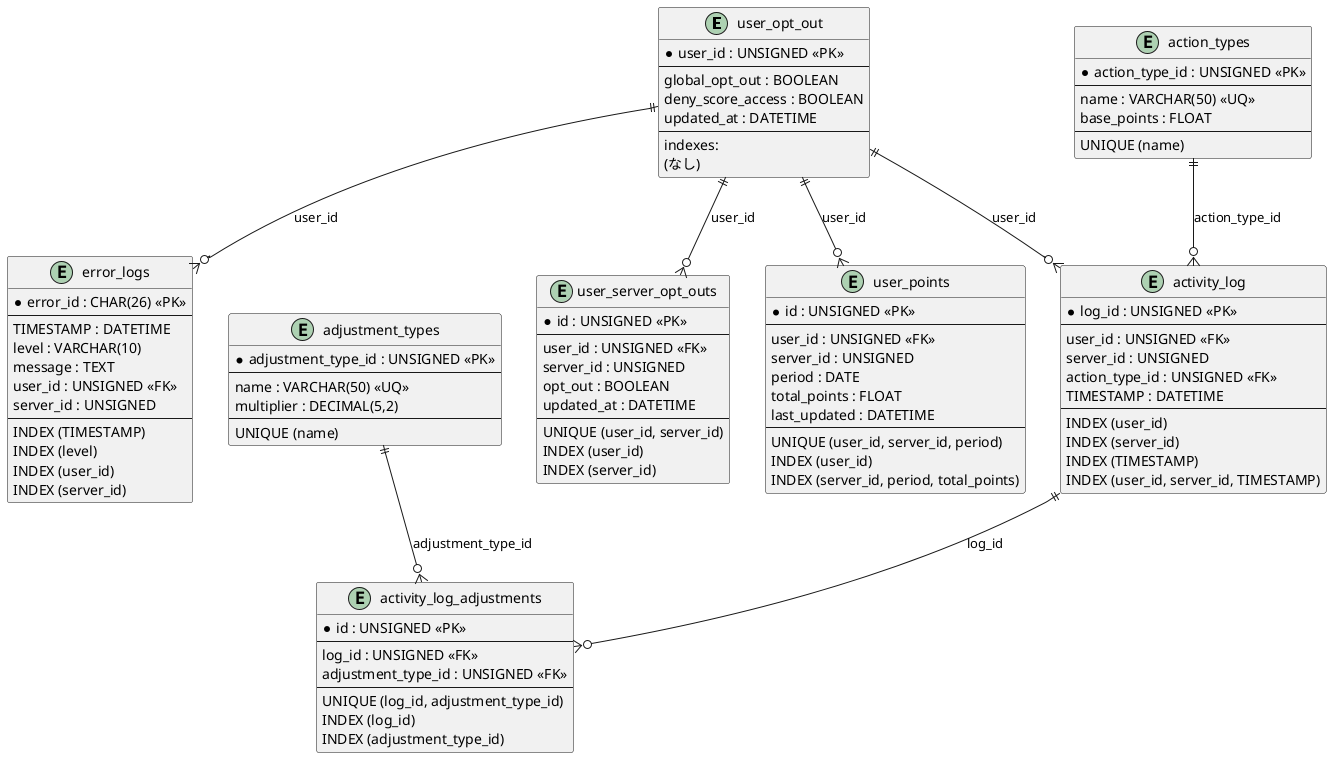 @startuml DB_ER

' データ型の定義
!define bigint UNSIGNED
!define int UNSIGNED
!define varchar(x) VARCHAR(x)
!define float FLOAT
!define decimal(x,y) DECIMAL(x,y)
!define boolean BOOLEAN
!define datetime DATETIME
!define timestamp TIMESTAMP
!define char(x) CHAR(x)
!define text TEXT
!define date DATE

' エンティティの定義

entity user_opt_out {
    * user_id : bigint <<PK>>
    --
    global_opt_out : boolean
    deny_score_access : boolean
    updated_at : datetime
    --
    ' インデックス
    indexes:
    (なし)
}

entity user_server_opt_outs {
    * id : bigint <<PK>>
    --
    user_id : bigint <<FK>>
    server_id : bigint
    opt_out : boolean
    updated_at : datetime
    --
    ' インデックス
    UNIQUE (user_id, server_id)
    INDEX (user_id)
    INDEX (server_id)
}

entity action_types {
    * action_type_id : int <<PK>>
    --
    name : varchar(50) <<UQ>>
    base_points : float
    --
    ' インデックス
    UNIQUE (name)
}

entity adjustment_types {
    * adjustment_type_id : int <<PK>>
    --
    name : varchar(50) <<UQ>>
    multiplier : decimal(5,2)
    --
    ' インデックス
    UNIQUE (name)
}

entity activity_log {
    * log_id : bigint <<PK>>
    --
    user_id : bigint <<FK>>
    server_id : bigint
    action_type_id : int <<FK>>
    timestamp : datetime
    --
    ' インデックス
    INDEX (user_id)
    INDEX (server_id)
    INDEX (timestamp)
    INDEX (user_id, server_id, timestamp)
}

entity activity_log_adjustments {
    * id : bigint <<PK>>
    --
    log_id : bigint <<FK>>
    adjustment_type_id : int <<FK>>
    --
    ' インデックス
    UNIQUE (log_id, adjustment_type_id)
    INDEX (log_id)
    INDEX (adjustment_type_id)
}

entity user_points {
    * id : bigint <<PK>>
    --
    user_id : bigint <<FK>>
    server_id : bigint
    period : date
    total_points : float
    last_updated : datetime
    --
    ' インデックス
    UNIQUE (user_id, server_id, period)
    INDEX (user_id)
    INDEX (server_id, period, total_points)
}

entity error_logs {
    * error_id : char(26) <<PK>>
    --
    timestamp : datetime
    level : varchar(10)
    message : text
    user_id : bigint <<FK>>
    server_id : bigint
    --
    ' インデックス
    INDEX (timestamp)
    INDEX (level)
    INDEX (user_id)
    INDEX (server_id)
}

' リレーションシップの定義

' user_server_opt_outs と user_opt_out の関係
user_opt_out ||--o{ user_server_opt_outs : "user_id"

' activity_log と user_opt_out の関係
user_opt_out ||--o{ activity_log : "user_id"

' activity_log と action_types の関係
action_types ||--o{ activity_log : "action_type_id"

' activity_log_adjustments と activity_log の関係
activity_log ||--o{ activity_log_adjustments : "log_id"

' activity_log_adjustments と adjustment_types の関係
adjustment_types ||--o{ activity_log_adjustments : "adjustment_type_id"

' user_points と user_opt_out の関係
user_opt_out ||--o{ user_points : "user_id"

' error_logs と user_opt_out の関係（任意）
user_opt_out ||--o{ error_logs : "user_id"

@enduml
